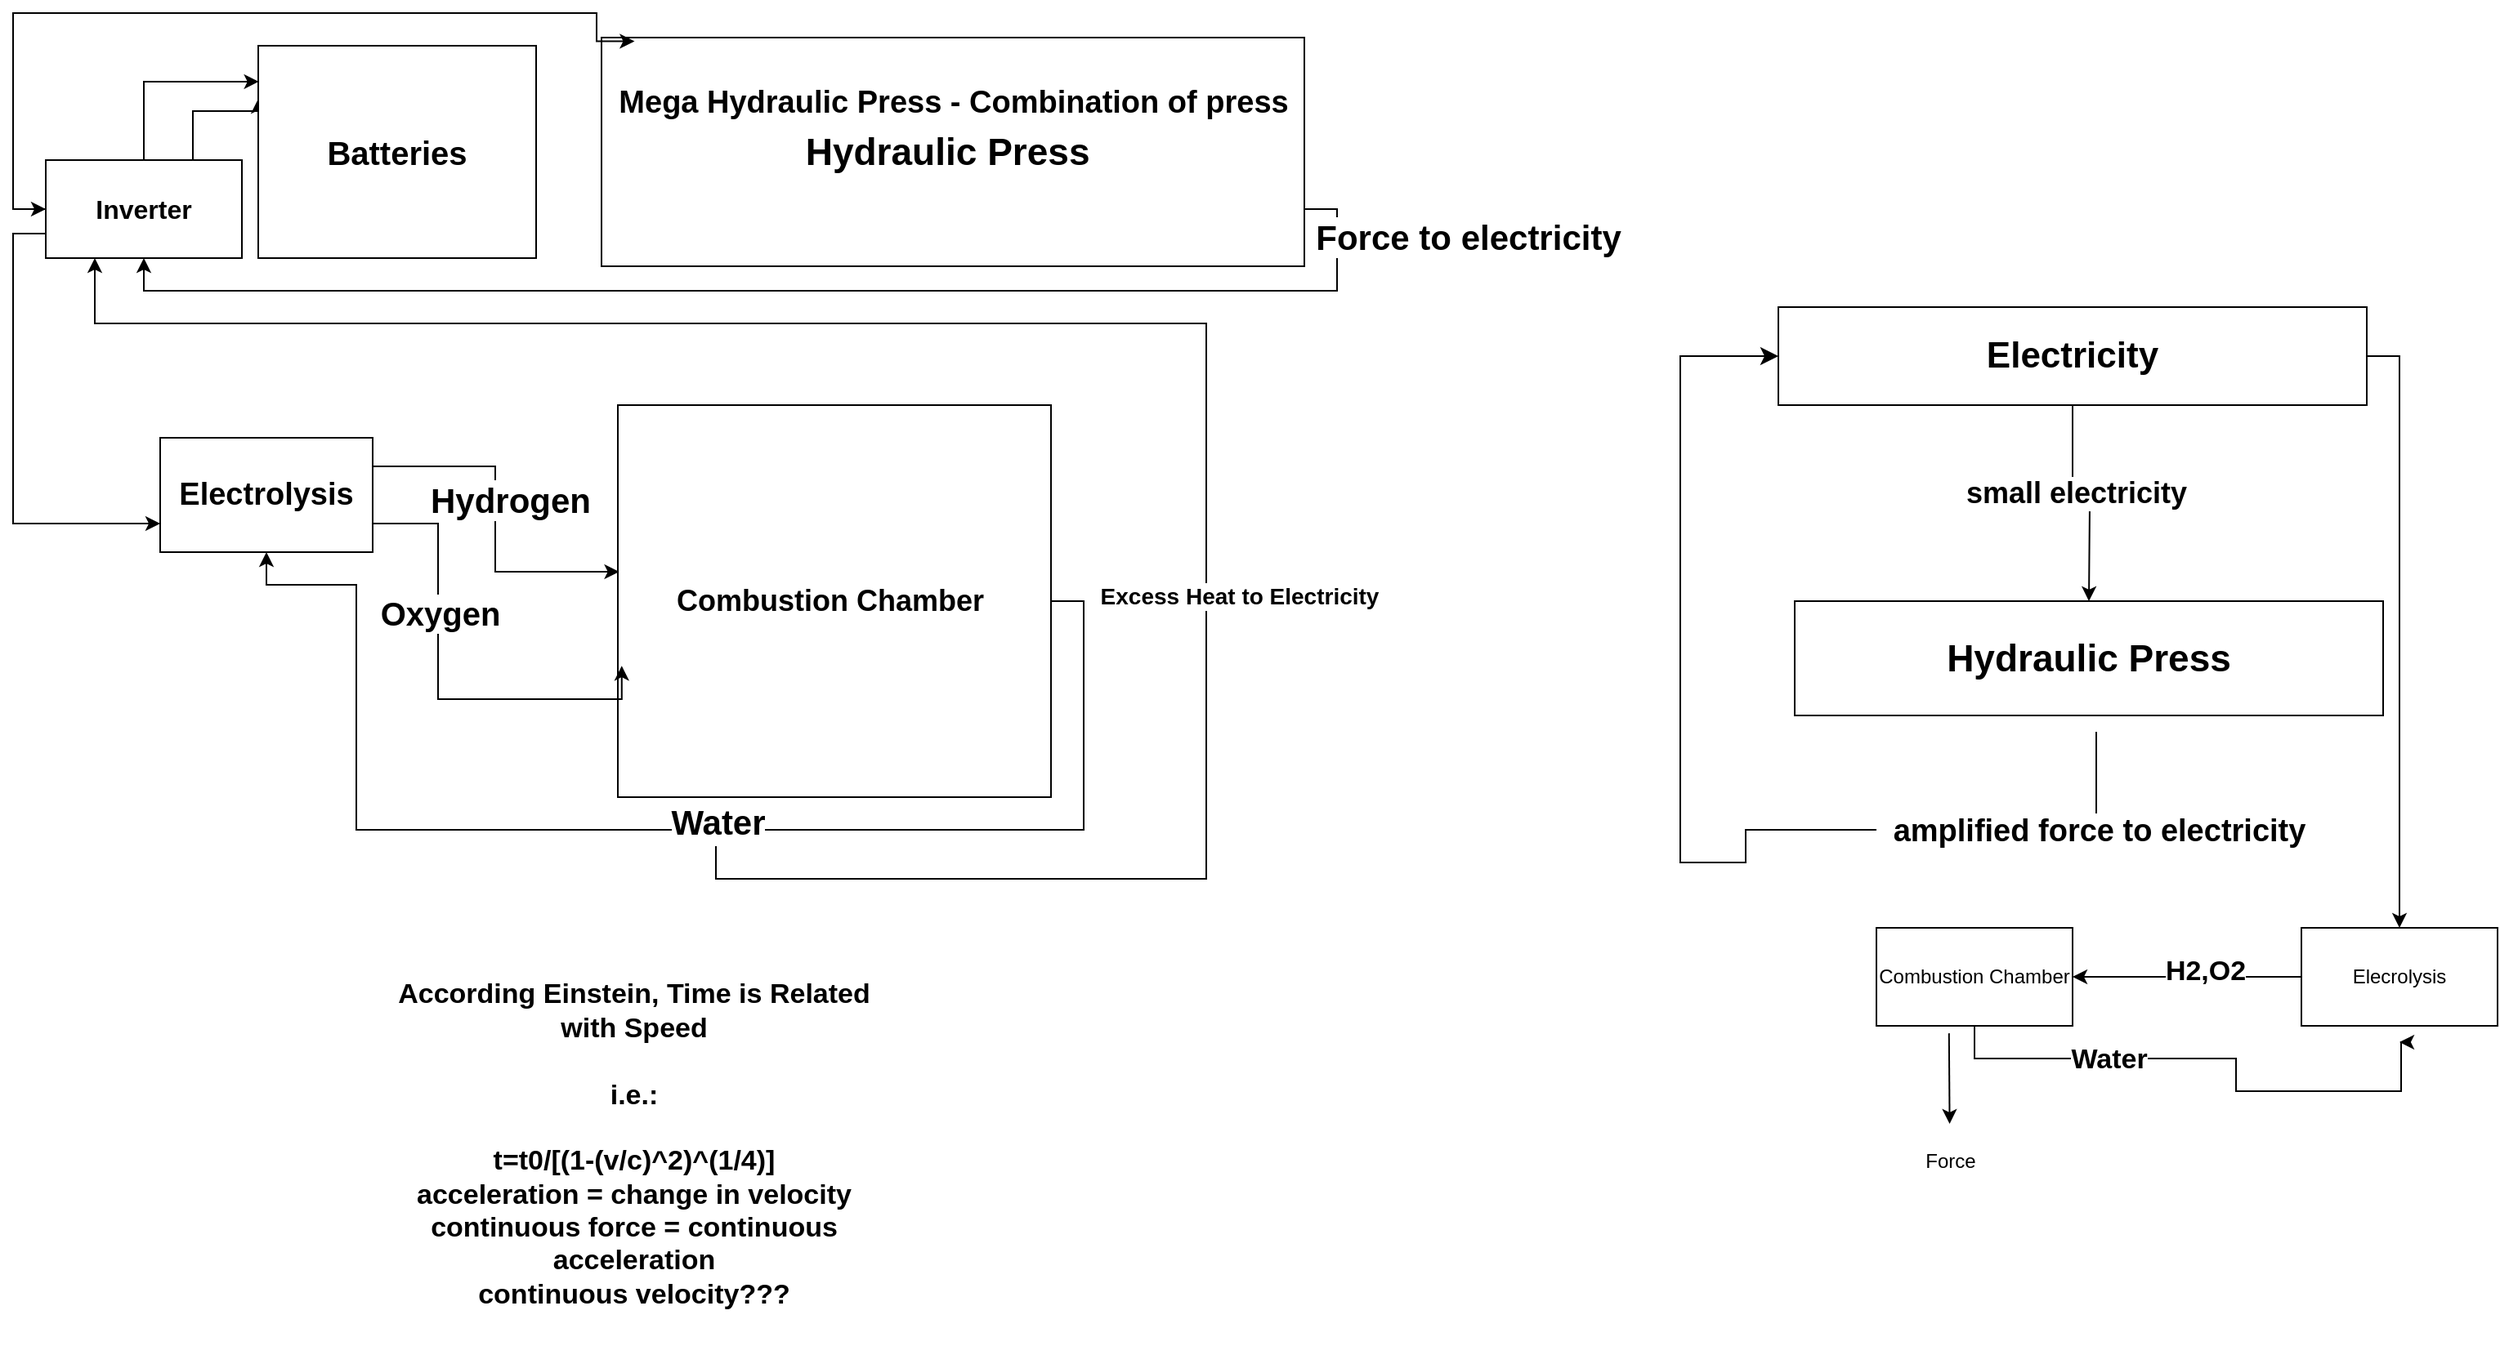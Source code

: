 <mxfile version="24.7.17">
  <diagram name="Page-1" id="2D8Vv_3_tKDDB8Elc4z0">
    <mxGraphModel dx="1909" dy="2184" grid="1" gridSize="10" guides="1" tooltips="1" connect="1" arrows="1" fold="1" page="1" pageScale="1" pageWidth="850" pageHeight="1100" math="0" shadow="0">
      <root>
        <mxCell id="0" />
        <mxCell id="1" parent="0" />
        <mxCell id="dqsl7YvhgvIWJ2vkpPxq-1" value="&lt;font style=&quot;font-size: 19px;&quot;&gt;&lt;b&gt;Electrolysis&lt;/b&gt;&lt;/font&gt;" style="rounded=0;whiteSpace=wrap;html=1;" vertex="1" parent="1">
          <mxGeometry x="120" y="220" width="130" height="70" as="geometry" />
        </mxCell>
        <mxCell id="dqsl7YvhgvIWJ2vkpPxq-11" style="edgeStyle=orthogonalEdgeStyle;rounded=0;orthogonalLoop=1;jettySize=auto;html=1;exitX=1;exitY=0.75;exitDx=0;exitDy=0;entryX=0.5;entryY=1;entryDx=0;entryDy=0;" edge="1" parent="1" source="dqsl7YvhgvIWJ2vkpPxq-2" target="dqsl7YvhgvIWJ2vkpPxq-3">
          <mxGeometry relative="1" as="geometry" />
        </mxCell>
        <mxCell id="dqsl7YvhgvIWJ2vkpPxq-20" value="Force to electricity" style="edgeLabel;html=1;align=center;verticalAlign=middle;resizable=0;points=[];fontStyle=1;fontSize=21;" vertex="1" connectable="0" parent="dqsl7YvhgvIWJ2vkpPxq-11">
          <mxGeometry x="-0.91" relative="1" as="geometry">
            <mxPoint x="80" as="offset" />
          </mxGeometry>
        </mxCell>
        <mxCell id="dqsl7YvhgvIWJ2vkpPxq-2" value="&lt;b&gt;&lt;font style=&quot;font-size: 23px;&quot;&gt;Hydraulic Press&amp;nbsp;&lt;/font&gt;&lt;/b&gt;" style="rounded=0;whiteSpace=wrap;html=1;" vertex="1" parent="1">
          <mxGeometry x="390" y="-25" width="430" height="140" as="geometry" />
        </mxCell>
        <mxCell id="dqsl7YvhgvIWJ2vkpPxq-5" style="edgeStyle=orthogonalEdgeStyle;rounded=0;orthogonalLoop=1;jettySize=auto;html=1;exitX=0.75;exitY=0;exitDx=0;exitDy=0;entryX=0;entryY=0.25;entryDx=0;entryDy=0;" edge="1" parent="1" source="dqsl7YvhgvIWJ2vkpPxq-3" target="dqsl7YvhgvIWJ2vkpPxq-4">
          <mxGeometry relative="1" as="geometry">
            <Array as="points">
              <mxPoint x="140" y="20" />
              <mxPoint x="180" y="20" />
            </Array>
          </mxGeometry>
        </mxCell>
        <mxCell id="dqsl7YvhgvIWJ2vkpPxq-9" style="edgeStyle=orthogonalEdgeStyle;rounded=0;orthogonalLoop=1;jettySize=auto;html=1;exitX=0;exitY=0.5;exitDx=0;exitDy=0;entryX=0.047;entryY=0.016;entryDx=0;entryDy=0;entryPerimeter=0;" edge="1" parent="1" source="dqsl7YvhgvIWJ2vkpPxq-3" target="dqsl7YvhgvIWJ2vkpPxq-2">
          <mxGeometry relative="1" as="geometry">
            <mxPoint x="370" y="-120" as="targetPoint" />
            <Array as="points">
              <mxPoint x="30" y="80" />
              <mxPoint x="30" y="-40" />
              <mxPoint x="387" y="-40" />
              <mxPoint x="387" y="-23" />
            </Array>
          </mxGeometry>
        </mxCell>
        <mxCell id="dqsl7YvhgvIWJ2vkpPxq-12" style="edgeStyle=orthogonalEdgeStyle;rounded=0;orthogonalLoop=1;jettySize=auto;html=1;exitX=0;exitY=0.75;exitDx=0;exitDy=0;entryX=0;entryY=0.75;entryDx=0;entryDy=0;" edge="1" parent="1" source="dqsl7YvhgvIWJ2vkpPxq-3" target="dqsl7YvhgvIWJ2vkpPxq-1">
          <mxGeometry relative="1" as="geometry" />
        </mxCell>
        <mxCell id="dqsl7YvhgvIWJ2vkpPxq-3" value="&lt;b&gt;&lt;font style=&quot;font-size: 16px;&quot;&gt;Inverter&lt;/font&gt;&lt;/b&gt;" style="rounded=0;whiteSpace=wrap;html=1;" vertex="1" parent="1">
          <mxGeometry x="50" y="50" width="120" height="60" as="geometry" />
        </mxCell>
        <mxCell id="dqsl7YvhgvIWJ2vkpPxq-4" value="&lt;b&gt;&lt;font style=&quot;font-size: 20px;&quot;&gt;Batteries&lt;/font&gt;&lt;/b&gt;" style="rounded=0;whiteSpace=wrap;html=1;" vertex="1" parent="1">
          <mxGeometry x="180" y="-20" width="170" height="130" as="geometry" />
        </mxCell>
        <mxCell id="dqsl7YvhgvIWJ2vkpPxq-6" style="edgeStyle=orthogonalEdgeStyle;rounded=0;orthogonalLoop=1;jettySize=auto;html=1;exitX=0.5;exitY=0;exitDx=0;exitDy=0;entryX=0.002;entryY=0.169;entryDx=0;entryDy=0;entryPerimeter=0;" edge="1" parent="1" source="dqsl7YvhgvIWJ2vkpPxq-3" target="dqsl7YvhgvIWJ2vkpPxq-4">
          <mxGeometry relative="1" as="geometry" />
        </mxCell>
        <mxCell id="dqsl7YvhgvIWJ2vkpPxq-18" style="edgeStyle=orthogonalEdgeStyle;rounded=0;orthogonalLoop=1;jettySize=auto;html=1;exitX=1;exitY=0.5;exitDx=0;exitDy=0;entryX=0.5;entryY=1;entryDx=0;entryDy=0;" edge="1" parent="1" source="dqsl7YvhgvIWJ2vkpPxq-14" target="dqsl7YvhgvIWJ2vkpPxq-1">
          <mxGeometry relative="1" as="geometry">
            <Array as="points">
              <mxPoint x="685" y="320" />
              <mxPoint x="685" y="460" />
              <mxPoint x="240" y="460" />
              <mxPoint x="240" y="310" />
              <mxPoint x="185" y="310" />
            </Array>
          </mxGeometry>
        </mxCell>
        <mxCell id="dqsl7YvhgvIWJ2vkpPxq-23" value="&lt;b&gt;&lt;font style=&quot;font-size: 21px;&quot;&gt;Water&lt;/font&gt;&lt;/b&gt;" style="edgeLabel;html=1;align=center;verticalAlign=middle;resizable=0;points=[];" vertex="1" connectable="0" parent="dqsl7YvhgvIWJ2vkpPxq-18">
          <mxGeometry x="-0.075" y="-5" relative="1" as="geometry">
            <mxPoint as="offset" />
          </mxGeometry>
        </mxCell>
        <mxCell id="dqsl7YvhgvIWJ2vkpPxq-14" value="&lt;b&gt;&lt;font style=&quot;font-size: 18px;&quot;&gt;Combustion Chamber&amp;nbsp;&lt;/font&gt;&lt;/b&gt;" style="rounded=0;whiteSpace=wrap;html=1;" vertex="1" parent="1">
          <mxGeometry x="400" y="200" width="265" height="240" as="geometry" />
        </mxCell>
        <mxCell id="dqsl7YvhgvIWJ2vkpPxq-16" style="edgeStyle=orthogonalEdgeStyle;rounded=0;orthogonalLoop=1;jettySize=auto;html=1;exitX=1;exitY=0.25;exitDx=0;exitDy=0;entryX=0.003;entryY=0.425;entryDx=0;entryDy=0;entryPerimeter=0;" edge="1" parent="1" source="dqsl7YvhgvIWJ2vkpPxq-1" target="dqsl7YvhgvIWJ2vkpPxq-14">
          <mxGeometry relative="1" as="geometry" />
        </mxCell>
        <mxCell id="dqsl7YvhgvIWJ2vkpPxq-21" value="Hydrogen" style="edgeLabel;html=1;align=center;verticalAlign=middle;resizable=0;points=[];fontStyle=1;fontSize=21;" vertex="1" connectable="0" parent="dqsl7YvhgvIWJ2vkpPxq-16">
          <mxGeometry x="-0.001" y="-4" relative="1" as="geometry">
            <mxPoint x="13" y="-12" as="offset" />
          </mxGeometry>
        </mxCell>
        <mxCell id="dqsl7YvhgvIWJ2vkpPxq-17" style="edgeStyle=orthogonalEdgeStyle;rounded=0;orthogonalLoop=1;jettySize=auto;html=1;exitX=1;exitY=0.75;exitDx=0;exitDy=0;entryX=0.009;entryY=0.665;entryDx=0;entryDy=0;entryPerimeter=0;" edge="1" parent="1" source="dqsl7YvhgvIWJ2vkpPxq-1" target="dqsl7YvhgvIWJ2vkpPxq-14">
          <mxGeometry relative="1" as="geometry">
            <Array as="points">
              <mxPoint x="290" y="273" />
              <mxPoint x="290" y="380" />
            </Array>
          </mxGeometry>
        </mxCell>
        <mxCell id="dqsl7YvhgvIWJ2vkpPxq-22" value="&lt;b&gt;&lt;font style=&quot;font-size: 20px;&quot;&gt;Oxygen&lt;/font&gt;&lt;/b&gt;" style="edgeLabel;html=1;align=center;verticalAlign=middle;resizable=0;points=[];" vertex="1" connectable="0" parent="dqsl7YvhgvIWJ2vkpPxq-17">
          <mxGeometry x="-0.333" y="1" relative="1" as="geometry">
            <mxPoint y="1" as="offset" />
          </mxGeometry>
        </mxCell>
        <mxCell id="dqsl7YvhgvIWJ2vkpPxq-19" value="&lt;b&gt;&lt;font style=&quot;font-size: 19px;&quot;&gt;Mega Hydraulic Press - Combination of press&lt;/font&gt;&lt;/b&gt;" style="text;html=1;align=center;verticalAlign=middle;resizable=0;points=[];autosize=1;strokeColor=none;fillColor=none;" vertex="1" parent="1">
          <mxGeometry x="390" y="-5" width="430" height="40" as="geometry" />
        </mxCell>
        <mxCell id="dqsl7YvhgvIWJ2vkpPxq-27" style="edgeStyle=orthogonalEdgeStyle;rounded=0;orthogonalLoop=1;jettySize=auto;html=1;exitX=0.5;exitY=1;exitDx=0;exitDy=0;" edge="1" parent="1" source="dqsl7YvhgvIWJ2vkpPxq-26">
          <mxGeometry relative="1" as="geometry">
            <mxPoint x="1300" y="320" as="targetPoint" />
          </mxGeometry>
        </mxCell>
        <mxCell id="dqsl7YvhgvIWJ2vkpPxq-30" value="&lt;b&gt;&lt;font style=&quot;font-size: 18px;&quot;&gt;small electricity&lt;/font&gt;&lt;/b&gt;" style="edgeLabel;html=1;align=center;verticalAlign=middle;resizable=0;points=[];" vertex="1" connectable="0" parent="dqsl7YvhgvIWJ2vkpPxq-27">
          <mxGeometry x="-0.061" y="6" relative="1" as="geometry">
            <mxPoint as="offset" />
          </mxGeometry>
        </mxCell>
        <mxCell id="dqsl7YvhgvIWJ2vkpPxq-34" style="edgeStyle=orthogonalEdgeStyle;rounded=0;orthogonalLoop=1;jettySize=auto;html=1;exitX=1;exitY=0.5;exitDx=0;exitDy=0;" edge="1" parent="1" source="dqsl7YvhgvIWJ2vkpPxq-26" target="dqsl7YvhgvIWJ2vkpPxq-35">
          <mxGeometry relative="1" as="geometry">
            <mxPoint x="1490" y="500" as="targetPoint" />
          </mxGeometry>
        </mxCell>
        <mxCell id="dqsl7YvhgvIWJ2vkpPxq-26" value="&lt;b&gt;&lt;font style=&quot;font-size: 22px;&quot;&gt;Electricity&lt;/font&gt;&lt;/b&gt;" style="rounded=0;whiteSpace=wrap;html=1;" vertex="1" parent="1">
          <mxGeometry x="1110" y="140" width="360" height="60" as="geometry" />
        </mxCell>
        <mxCell id="dqsl7YvhgvIWJ2vkpPxq-31" style="edgeStyle=orthogonalEdgeStyle;rounded=0;orthogonalLoop=1;jettySize=auto;html=1;exitX=0.5;exitY=1;exitDx=0;exitDy=0;" edge="1" parent="1">
          <mxGeometry relative="1" as="geometry">
            <mxPoint x="1304.5" y="460" as="targetPoint" />
            <mxPoint x="1304.5" y="400" as="sourcePoint" />
          </mxGeometry>
        </mxCell>
        <mxCell id="dqsl7YvhgvIWJ2vkpPxq-32" value="&lt;b&gt;&lt;font style=&quot;font-size: 19px;&quot;&gt;amplified force to electricity&lt;/font&gt;&lt;/b&gt;" style="edgeLabel;html=1;align=center;verticalAlign=middle;resizable=0;points=[];" vertex="1" connectable="0" parent="dqsl7YvhgvIWJ2vkpPxq-31">
          <mxGeometry x="1" y="2" relative="1" as="geometry">
            <mxPoint x="-1" y="1" as="offset" />
          </mxGeometry>
        </mxCell>
        <mxCell id="dqsl7YvhgvIWJ2vkpPxq-29" value="&lt;b&gt;&lt;font style=&quot;font-size: 23px;&quot;&gt;Hydraulic Press&lt;/font&gt;&lt;/b&gt;" style="rounded=0;whiteSpace=wrap;html=1;" vertex="1" parent="1">
          <mxGeometry x="1120" y="320" width="360" height="70" as="geometry" />
        </mxCell>
        <mxCell id="dqsl7YvhgvIWJ2vkpPxq-33" value="" style="edgeStyle=segmentEdgeStyle;endArrow=classic;html=1;curved=0;rounded=0;endSize=8;startSize=8;sourcePerimeterSpacing=0;targetPerimeterSpacing=0;entryX=0;entryY=0.5;entryDx=0;entryDy=0;" edge="1" parent="1" target="dqsl7YvhgvIWJ2vkpPxq-26">
          <mxGeometry width="100" relative="1" as="geometry">
            <mxPoint x="1170" y="460" as="sourcePoint" />
            <mxPoint x="1220" y="480" as="targetPoint" />
            <Array as="points">
              <mxPoint x="1090" y="480" />
              <mxPoint x="1050" y="480" />
              <mxPoint x="1050" y="170" />
            </Array>
          </mxGeometry>
        </mxCell>
        <mxCell id="dqsl7YvhgvIWJ2vkpPxq-36" style="edgeStyle=orthogonalEdgeStyle;rounded=0;orthogonalLoop=1;jettySize=auto;html=1;exitX=0;exitY=0.5;exitDx=0;exitDy=0;" edge="1" parent="1" source="dqsl7YvhgvIWJ2vkpPxq-35" target="dqsl7YvhgvIWJ2vkpPxq-37">
          <mxGeometry relative="1" as="geometry">
            <mxPoint x="1340" y="550" as="targetPoint" />
          </mxGeometry>
        </mxCell>
        <mxCell id="dqsl7YvhgvIWJ2vkpPxq-38" value="&lt;b&gt;&lt;font style=&quot;font-size: 17px;&quot;&gt;H2,O2&lt;/font&gt;&lt;/b&gt;" style="edgeLabel;html=1;align=center;verticalAlign=middle;resizable=0;points=[];" vertex="1" connectable="0" parent="dqsl7YvhgvIWJ2vkpPxq-36">
          <mxGeometry x="-0.147" y="-3" relative="1" as="geometry">
            <mxPoint as="offset" />
          </mxGeometry>
        </mxCell>
        <mxCell id="dqsl7YvhgvIWJ2vkpPxq-35" value="Elecrolysis" style="rounded=0;whiteSpace=wrap;html=1;" vertex="1" parent="1">
          <mxGeometry x="1430" y="520" width="120" height="60" as="geometry" />
        </mxCell>
        <mxCell id="dqsl7YvhgvIWJ2vkpPxq-39" style="edgeStyle=orthogonalEdgeStyle;rounded=0;orthogonalLoop=1;jettySize=auto;html=1;exitX=0.5;exitY=1;exitDx=0;exitDy=0;" edge="1" parent="1" source="dqsl7YvhgvIWJ2vkpPxq-37">
          <mxGeometry relative="1" as="geometry">
            <mxPoint x="1490" y="590" as="targetPoint" />
            <Array as="points">
              <mxPoint x="1230" y="600" />
              <mxPoint x="1390" y="600" />
              <mxPoint x="1390" y="620" />
              <mxPoint x="1491" y="620" />
            </Array>
          </mxGeometry>
        </mxCell>
        <mxCell id="dqsl7YvhgvIWJ2vkpPxq-40" value="&lt;b&gt;&lt;font style=&quot;font-size: 17px;&quot;&gt;Water&lt;/font&gt;&lt;/b&gt;" style="edgeLabel;html=1;align=center;verticalAlign=middle;resizable=0;points=[];" vertex="1" connectable="0" parent="dqsl7YvhgvIWJ2vkpPxq-39">
          <mxGeometry x="-0.386" y="-1" relative="1" as="geometry">
            <mxPoint as="offset" />
          </mxGeometry>
        </mxCell>
        <mxCell id="dqsl7YvhgvIWJ2vkpPxq-37" value="Combustion Chamber" style="rounded=0;whiteSpace=wrap;html=1;" vertex="1" parent="1">
          <mxGeometry x="1170" y="520" width="120" height="60" as="geometry" />
        </mxCell>
        <mxCell id="dqsl7YvhgvIWJ2vkpPxq-44" value="" style="edgeStyle=none;orthogonalLoop=1;jettySize=auto;html=1;rounded=0;entryX=0.25;entryY=1;entryDx=0;entryDy=0;" edge="1" parent="1" target="dqsl7YvhgvIWJ2vkpPxq-3">
          <mxGeometry width="100" relative="1" as="geometry">
            <mxPoint x="460" y="470" as="sourcePoint" />
            <mxPoint x="80" y="150" as="targetPoint" />
            <Array as="points">
              <mxPoint x="460" y="490" />
              <mxPoint x="680" y="490" />
              <mxPoint x="760" y="490" />
              <mxPoint x="760" y="150" />
              <mxPoint x="80" y="150" />
            </Array>
          </mxGeometry>
        </mxCell>
        <mxCell id="dqsl7YvhgvIWJ2vkpPxq-45" value="&lt;b&gt;&lt;font style=&quot;font-size: 14px;&quot;&gt;Excess Heat to Electricity&lt;/font&gt;&lt;/b&gt;" style="edgeLabel;html=1;align=center;verticalAlign=middle;resizable=0;points=[];" vertex="1" connectable="0" parent="dqsl7YvhgvIWJ2vkpPxq-44">
          <mxGeometry x="-0.285" y="2" relative="1" as="geometry">
            <mxPoint x="22" as="offset" />
          </mxGeometry>
        </mxCell>
        <mxCell id="dqsl7YvhgvIWJ2vkpPxq-46" value="" style="edgeStyle=none;orthogonalLoop=1;jettySize=auto;html=1;rounded=0;exitX=0.37;exitY=1.076;exitDx=0;exitDy=0;exitPerimeter=0;" edge="1" parent="1" source="dqsl7YvhgvIWJ2vkpPxq-37">
          <mxGeometry width="100" relative="1" as="geometry">
            <mxPoint x="1180" y="610" as="sourcePoint" />
            <mxPoint x="1214.789" y="640" as="targetPoint" />
            <Array as="points" />
          </mxGeometry>
        </mxCell>
        <mxCell id="dqsl7YvhgvIWJ2vkpPxq-48" value="Force" style="text;html=1;align=center;verticalAlign=middle;resizable=0;points=[];autosize=1;strokeColor=none;fillColor=none;" vertex="1" parent="1">
          <mxGeometry x="1190" y="648" width="50" height="30" as="geometry" />
        </mxCell>
        <mxCell id="dqsl7YvhgvIWJ2vkpPxq-49" value="&lt;b style=&quot;font-size: 17px;&quot;&gt;&lt;font style=&quot;font-size: 17px;&quot;&gt;According Einstein, Time is Related with Speed&lt;/font&gt;&lt;/b&gt;&lt;div style=&quot;font-size: 17px;&quot;&gt;&lt;b&gt;&lt;font style=&quot;font-size: 17px;&quot;&gt;&lt;br&gt;&lt;/font&gt;&lt;/b&gt;&lt;/div&gt;&lt;div style=&quot;font-size: 17px;&quot;&gt;&lt;b&gt;&lt;font style=&quot;font-size: 17px;&quot;&gt;i.e.:&lt;/font&gt;&lt;/b&gt;&lt;/div&gt;&lt;div style=&quot;font-size: 17px;&quot;&gt;&lt;b&gt;&lt;font style=&quot;font-size: 17px;&quot;&gt;&lt;br&gt;&lt;/font&gt;&lt;/b&gt;&lt;/div&gt;&lt;div style=&quot;font-size: 17px;&quot;&gt;&lt;b&gt;&lt;font style=&quot;font-size: 17px;&quot;&gt;t=t0/[(1-(v/c)^2)^(1/4)]&lt;/font&gt;&lt;/b&gt;&lt;/div&gt;&lt;div style=&quot;font-size: 17px;&quot;&gt;&lt;b&gt;&lt;font style=&quot;font-size: 17px;&quot;&gt;acceleration = change in velocity&lt;/font&gt;&lt;/b&gt;&lt;/div&gt;&lt;div style=&quot;font-size: 17px;&quot;&gt;&lt;b&gt;&lt;font style=&quot;font-size: 17px;&quot;&gt;continuous force = continuous acceleration&lt;/font&gt;&lt;/b&gt;&lt;/div&gt;&lt;div style=&quot;font-size: 17px;&quot;&gt;&lt;b&gt;&lt;font style=&quot;font-size: 17px;&quot;&gt;continuous velocity???&lt;/font&gt;&lt;/b&gt;&lt;/div&gt;&lt;div style=&quot;font-size: 17px;&quot;&gt;&lt;b style=&quot;&quot;&gt;&lt;font style=&quot;font-size: 17px;&quot;&gt;&amp;nbsp;&amp;nbsp;&lt;/font&gt;&lt;/b&gt;&lt;/div&gt;" style="text;html=1;align=center;verticalAlign=middle;whiteSpace=wrap;rounded=0;" vertex="1" parent="1">
          <mxGeometry x="250" y="573" width="320" height="180" as="geometry" />
        </mxCell>
        <mxCell id="dqsl7YvhgvIWJ2vkpPxq-51" value="" style="endArrow=classic;html=1;rounded=0;entryX=0;entryY=0.5;entryDx=0;entryDy=0;" edge="1" parent="1" target="dqsl7YvhgvIWJ2vkpPxq-3">
          <mxGeometry width="50" height="50" relative="1" as="geometry">
            <mxPoint x="30" y="80" as="sourcePoint" />
            <mxPoint x="80" y="30" as="targetPoint" />
          </mxGeometry>
        </mxCell>
      </root>
    </mxGraphModel>
  </diagram>
</mxfile>
